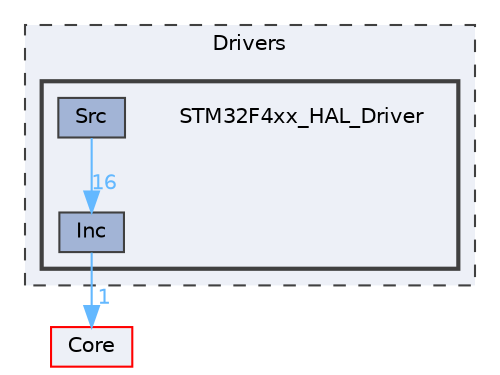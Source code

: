 digraph "Drivers/STM32F4xx_HAL_Driver"
{
 // INTERACTIVE_SVG=YES
 // LATEX_PDF_SIZE
  bgcolor="transparent";
  edge [fontname=Helvetica,fontsize=10,labelfontname=Helvetica,labelfontsize=10];
  node [fontname=Helvetica,fontsize=10,shape=box,height=0.2,width=0.4];
  compound=true
  subgraph clusterdir_60925fc218da8ca7908795bf5f624060 {
    graph [ bgcolor="#edf0f7", pencolor="grey25", label="Drivers", fontname=Helvetica,fontsize=10 style="filled,dashed", URL="dir_60925fc218da8ca7908795bf5f624060.html",tooltip=""]
  subgraph clusterdir_0f7073d6b1d1d49104212e142cbd4b45 {
    graph [ bgcolor="#edf0f7", pencolor="grey25", label="", fontname=Helvetica,fontsize=10 style="filled,bold", URL="dir_0f7073d6b1d1d49104212e142cbd4b45.html",tooltip=""]
    dir_0f7073d6b1d1d49104212e142cbd4b45 [shape=plaintext, label="STM32F4xx_HAL_Driver"];
  dir_fe70c8ad9f7ab4724b63ce89acbfa189 [label="Inc", fillcolor="#a2b4d6", color="grey25", style="filled", URL="dir_fe70c8ad9f7ab4724b63ce89acbfa189.html",tooltip=""];
  dir_30168dac808c8ac2b97106172ddd8c3b [label="Src", fillcolor="#a2b4d6", color="grey25", style="filled", URL="dir_30168dac808c8ac2b97106172ddd8c3b.html",tooltip=""];
  }
  }
  dir_c6310732a22f63c0c2fc5595561e68f1 [label="Core", fillcolor="#edf0f7", color="red", style="filled", URL="dir_c6310732a22f63c0c2fc5595561e68f1.html",tooltip=""];
  dir_fe70c8ad9f7ab4724b63ce89acbfa189->dir_c6310732a22f63c0c2fc5595561e68f1 [headlabel="1", labeldistance=1.5 headhref="dir_000003_000000.html" href="dir_000003_000000.html" color="steelblue1" fontcolor="steelblue1"];
  dir_30168dac808c8ac2b97106172ddd8c3b->dir_fe70c8ad9f7ab4724b63ce89acbfa189 [headlabel="16", labeldistance=1.5 headhref="dir_000006_000003.html" href="dir_000006_000003.html" color="steelblue1" fontcolor="steelblue1"];
}
